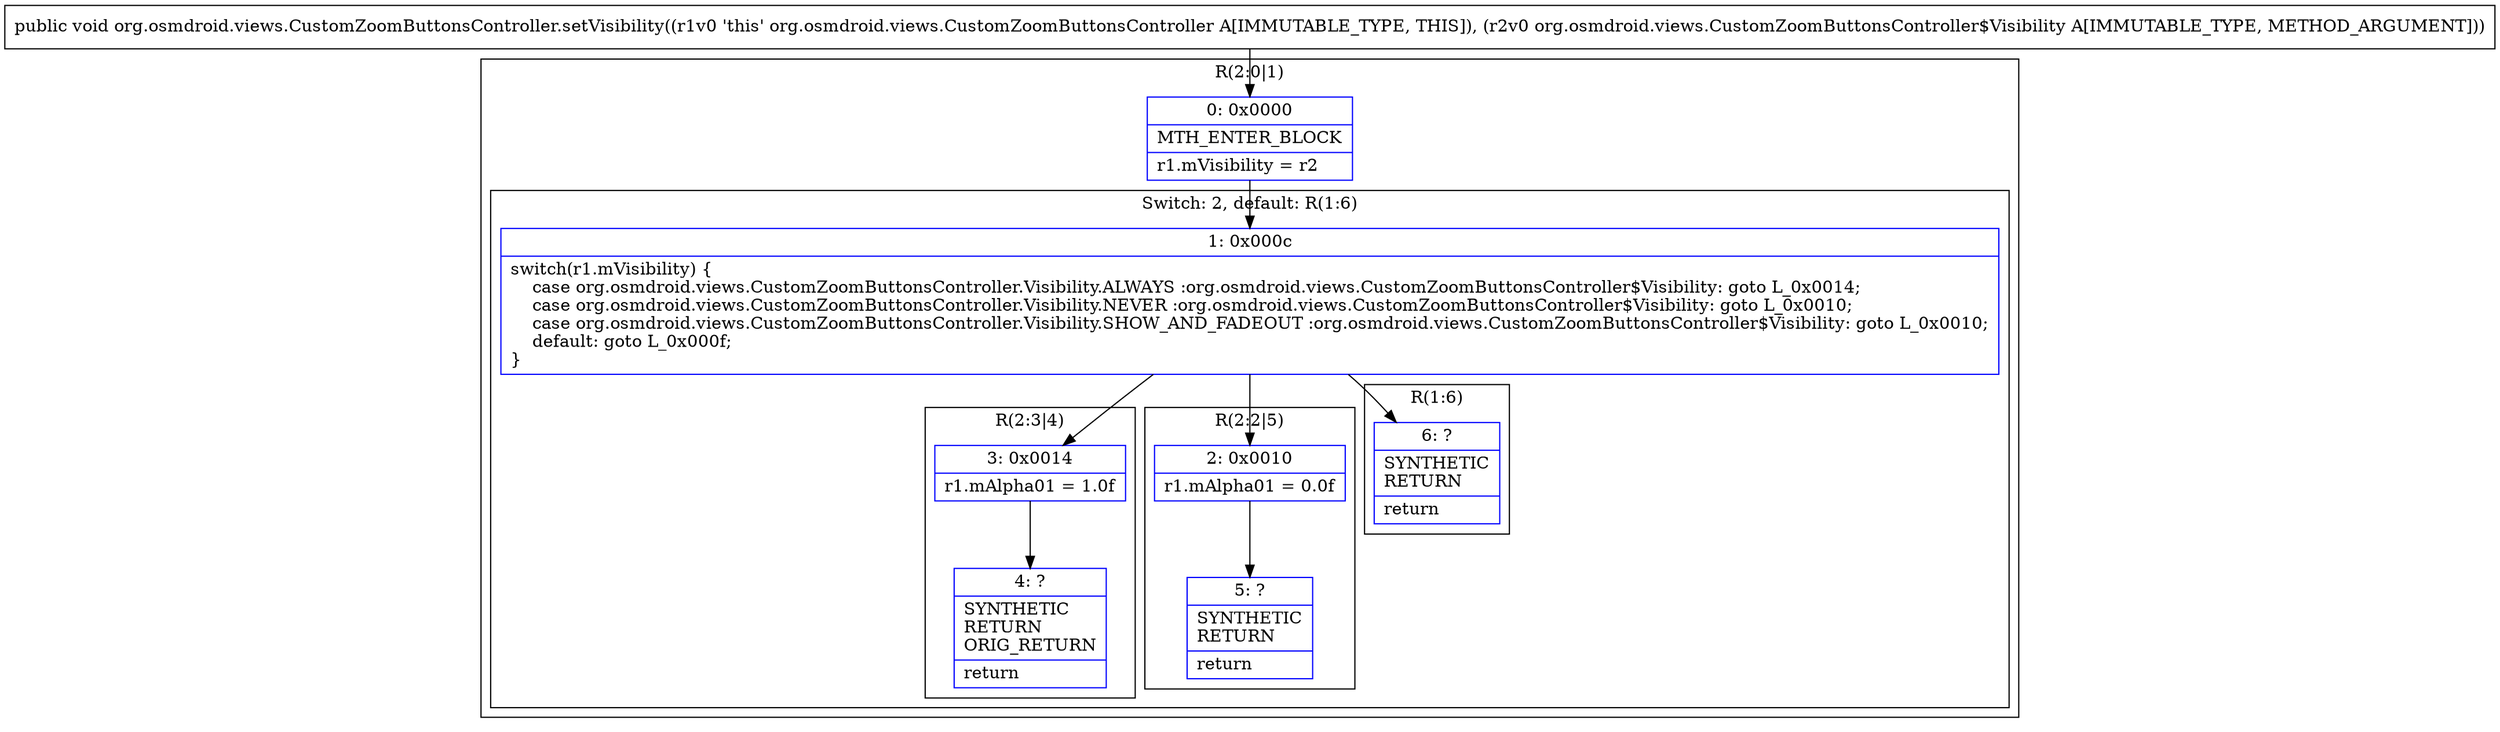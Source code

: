 digraph "CFG fororg.osmdroid.views.CustomZoomButtonsController.setVisibility(Lorg\/osmdroid\/views\/CustomZoomButtonsController$Visibility;)V" {
subgraph cluster_Region_91321949 {
label = "R(2:0|1)";
node [shape=record,color=blue];
Node_0 [shape=record,label="{0\:\ 0x0000|MTH_ENTER_BLOCK\l|r1.mVisibility = r2\l}"];
subgraph cluster_SwitchRegion_148575734 {
label = "Switch: 2, default: R(1:6)";
node [shape=record,color=blue];
Node_1 [shape=record,label="{1\:\ 0x000c|switch(r1.mVisibility) \{\l    case org.osmdroid.views.CustomZoomButtonsController.Visibility.ALWAYS :org.osmdroid.views.CustomZoomButtonsController$Visibility: goto L_0x0014;\l    case org.osmdroid.views.CustomZoomButtonsController.Visibility.NEVER :org.osmdroid.views.CustomZoomButtonsController$Visibility: goto L_0x0010;\l    case org.osmdroid.views.CustomZoomButtonsController.Visibility.SHOW_AND_FADEOUT :org.osmdroid.views.CustomZoomButtonsController$Visibility: goto L_0x0010;\l    default: goto L_0x000f;\l\}\l}"];
subgraph cluster_Region_497381582 {
label = "R(2:3|4)";
node [shape=record,color=blue];
Node_3 [shape=record,label="{3\:\ 0x0014|r1.mAlpha01 = 1.0f\l}"];
Node_4 [shape=record,label="{4\:\ ?|SYNTHETIC\lRETURN\lORIG_RETURN\l|return\l}"];
}
subgraph cluster_Region_1541773066 {
label = "R(2:2|5)";
node [shape=record,color=blue];
Node_2 [shape=record,label="{2\:\ 0x0010|r1.mAlpha01 = 0.0f\l}"];
Node_5 [shape=record,label="{5\:\ ?|SYNTHETIC\lRETURN\l|return\l}"];
}
subgraph cluster_Region_1437127093 {
label = "R(1:6)";
node [shape=record,color=blue];
Node_6 [shape=record,label="{6\:\ ?|SYNTHETIC\lRETURN\l|return\l}"];
}
}
}
MethodNode[shape=record,label="{public void org.osmdroid.views.CustomZoomButtonsController.setVisibility((r1v0 'this' org.osmdroid.views.CustomZoomButtonsController A[IMMUTABLE_TYPE, THIS]), (r2v0 org.osmdroid.views.CustomZoomButtonsController$Visibility A[IMMUTABLE_TYPE, METHOD_ARGUMENT])) }"];
MethodNode -> Node_0;
Node_0 -> Node_1;
Node_1 -> Node_2;
Node_1 -> Node_3;
Node_1 -> Node_6;
Node_3 -> Node_4;
Node_2 -> Node_5;
}

